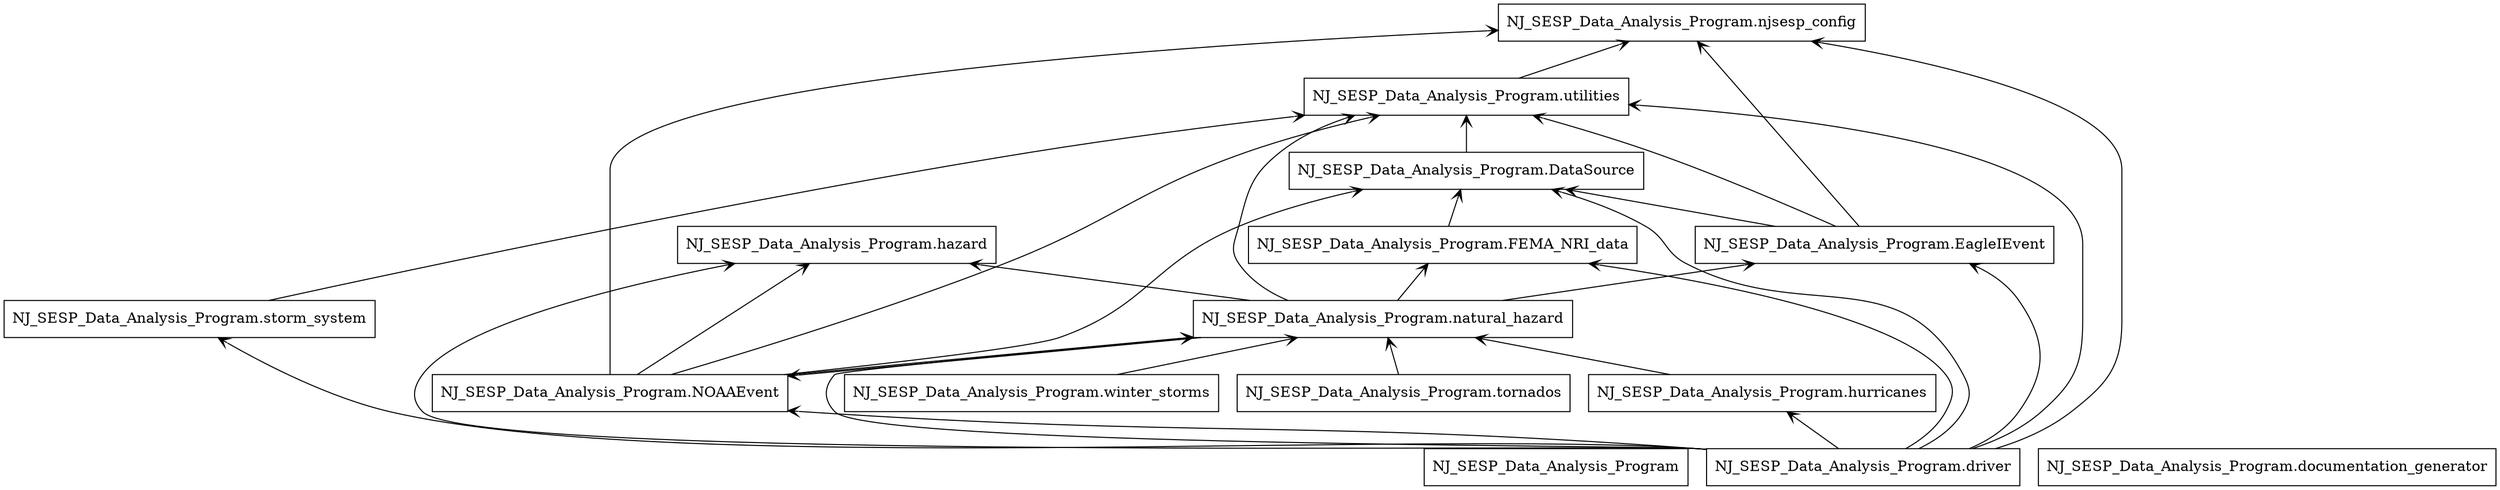 digraph "packages_NJSESP" {
rankdir=BT
charset="utf-8"
"NJ_SESP_Data_Analysis_Program" [color="black", label=<NJ_SESP_Data_Analysis_Program>, shape="box", style="solid"];
"NJ_SESP_Data_Analysis_Program.DataSource" [color="black", label=<NJ_SESP_Data_Analysis_Program.DataSource>, shape="box", style="solid"];
"NJ_SESP_Data_Analysis_Program.EagleIEvent" [color="black", label=<NJ_SESP_Data_Analysis_Program.EagleIEvent>, shape="box", style="solid"];
"NJ_SESP_Data_Analysis_Program.FEMA_NRI_data" [color="black", label=<NJ_SESP_Data_Analysis_Program.FEMA_NRI_data>, shape="box", style="solid"];
"NJ_SESP_Data_Analysis_Program.NOAAEvent" [color="black", label=<NJ_SESP_Data_Analysis_Program.NOAAEvent>, shape="box", style="solid"];
"NJ_SESP_Data_Analysis_Program.documentation_generator" [color="black", label=<NJ_SESP_Data_Analysis_Program.documentation_generator>, shape="box", style="solid"];
"NJ_SESP_Data_Analysis_Program.driver" [color="black", label=<NJ_SESP_Data_Analysis_Program.driver>, shape="box", style="solid"];
"NJ_SESP_Data_Analysis_Program.hazard" [color="black", label=<NJ_SESP_Data_Analysis_Program.hazard>, shape="box", style="solid"];
"NJ_SESP_Data_Analysis_Program.hurricanes" [color="black", label=<NJ_SESP_Data_Analysis_Program.hurricanes>, shape="box", style="solid"];
"NJ_SESP_Data_Analysis_Program.natural_hazard" [color="black", label=<NJ_SESP_Data_Analysis_Program.natural_hazard>, shape="box", style="solid"];
"NJ_SESP_Data_Analysis_Program.njsesp_config" [color="black", label=<NJ_SESP_Data_Analysis_Program.njsesp_config>, shape="box", style="solid"];
"NJ_SESP_Data_Analysis_Program.storm_system" [color="black", label=<NJ_SESP_Data_Analysis_Program.storm_system>, shape="box", style="solid"];
"NJ_SESP_Data_Analysis_Program.tornados" [color="black", label=<NJ_SESP_Data_Analysis_Program.tornados>, shape="box", style="solid"];
"NJ_SESP_Data_Analysis_Program.utilities" [color="black", label=<NJ_SESP_Data_Analysis_Program.utilities>, shape="box", style="solid"];
"NJ_SESP_Data_Analysis_Program.winter_storms" [color="black", label=<NJ_SESP_Data_Analysis_Program.winter_storms>, shape="box", style="solid"];
"NJ_SESP_Data_Analysis_Program.DataSource" -> "NJ_SESP_Data_Analysis_Program.utilities" [arrowhead="open", arrowtail="none"];
"NJ_SESP_Data_Analysis_Program.EagleIEvent" -> "NJ_SESP_Data_Analysis_Program.DataSource" [arrowhead="open", arrowtail="none"];
"NJ_SESP_Data_Analysis_Program.EagleIEvent" -> "NJ_SESP_Data_Analysis_Program.njsesp_config" [arrowhead="open", arrowtail="none"];
"NJ_SESP_Data_Analysis_Program.EagleIEvent" -> "NJ_SESP_Data_Analysis_Program.utilities" [arrowhead="open", arrowtail="none"];
"NJ_SESP_Data_Analysis_Program.FEMA_NRI_data" -> "NJ_SESP_Data_Analysis_Program.DataSource" [arrowhead="open", arrowtail="none"];
"NJ_SESP_Data_Analysis_Program.NOAAEvent" -> "NJ_SESP_Data_Analysis_Program.DataSource" [arrowhead="open", arrowtail="none"];
"NJ_SESP_Data_Analysis_Program.NOAAEvent" -> "NJ_SESP_Data_Analysis_Program.hazard" [arrowhead="open", arrowtail="none"];
"NJ_SESP_Data_Analysis_Program.NOAAEvent" -> "NJ_SESP_Data_Analysis_Program.natural_hazard" [arrowhead="open", arrowtail="none"];
"NJ_SESP_Data_Analysis_Program.NOAAEvent" -> "NJ_SESP_Data_Analysis_Program.njsesp_config" [arrowhead="open", arrowtail="none"];
"NJ_SESP_Data_Analysis_Program.NOAAEvent" -> "NJ_SESP_Data_Analysis_Program.utilities" [arrowhead="open", arrowtail="none"];
"NJ_SESP_Data_Analysis_Program.driver" -> "NJ_SESP_Data_Analysis_Program.DataSource" [arrowhead="open", arrowtail="none"];
"NJ_SESP_Data_Analysis_Program.driver" -> "NJ_SESP_Data_Analysis_Program.EagleIEvent" [arrowhead="open", arrowtail="none"];
"NJ_SESP_Data_Analysis_Program.driver" -> "NJ_SESP_Data_Analysis_Program.FEMA_NRI_data" [arrowhead="open", arrowtail="none"];
"NJ_SESP_Data_Analysis_Program.driver" -> "NJ_SESP_Data_Analysis_Program.NOAAEvent" [arrowhead="open", arrowtail="none"];
"NJ_SESP_Data_Analysis_Program.driver" -> "NJ_SESP_Data_Analysis_Program.hazard" [arrowhead="open", arrowtail="none"];
"NJ_SESP_Data_Analysis_Program.driver" -> "NJ_SESP_Data_Analysis_Program.hurricanes" [arrowhead="open", arrowtail="none"];
"NJ_SESP_Data_Analysis_Program.driver" -> "NJ_SESP_Data_Analysis_Program.natural_hazard" [arrowhead="open", arrowtail="none"];
"NJ_SESP_Data_Analysis_Program.driver" -> "NJ_SESP_Data_Analysis_Program.njsesp_config" [arrowhead="open", arrowtail="none"];
"NJ_SESP_Data_Analysis_Program.driver" -> "NJ_SESP_Data_Analysis_Program.storm_system" [arrowhead="open", arrowtail="none"];
"NJ_SESP_Data_Analysis_Program.driver" -> "NJ_SESP_Data_Analysis_Program.utilities" [arrowhead="open", arrowtail="none"];
"NJ_SESP_Data_Analysis_Program.hurricanes" -> "NJ_SESP_Data_Analysis_Program.natural_hazard" [arrowhead="open", arrowtail="none"];
"NJ_SESP_Data_Analysis_Program.natural_hazard" -> "NJ_SESP_Data_Analysis_Program.EagleIEvent" [arrowhead="open", arrowtail="none"];
"NJ_SESP_Data_Analysis_Program.natural_hazard" -> "NJ_SESP_Data_Analysis_Program.FEMA_NRI_data" [arrowhead="open", arrowtail="none"];
"NJ_SESP_Data_Analysis_Program.natural_hazard" -> "NJ_SESP_Data_Analysis_Program.NOAAEvent" [arrowhead="open", arrowtail="none"];
"NJ_SESP_Data_Analysis_Program.natural_hazard" -> "NJ_SESP_Data_Analysis_Program.hazard" [arrowhead="open", arrowtail="none"];
"NJ_SESP_Data_Analysis_Program.natural_hazard" -> "NJ_SESP_Data_Analysis_Program.utilities" [arrowhead="open", arrowtail="none"];
"NJ_SESP_Data_Analysis_Program.storm_system" -> "NJ_SESP_Data_Analysis_Program.utilities" [arrowhead="open", arrowtail="none"];
"NJ_SESP_Data_Analysis_Program.tornados" -> "NJ_SESP_Data_Analysis_Program.natural_hazard" [arrowhead="open", arrowtail="none"];
"NJ_SESP_Data_Analysis_Program.utilities" -> "NJ_SESP_Data_Analysis_Program.njsesp_config" [arrowhead="open", arrowtail="none"];
"NJ_SESP_Data_Analysis_Program.winter_storms" -> "NJ_SESP_Data_Analysis_Program.natural_hazard" [arrowhead="open", arrowtail="none"];
}
